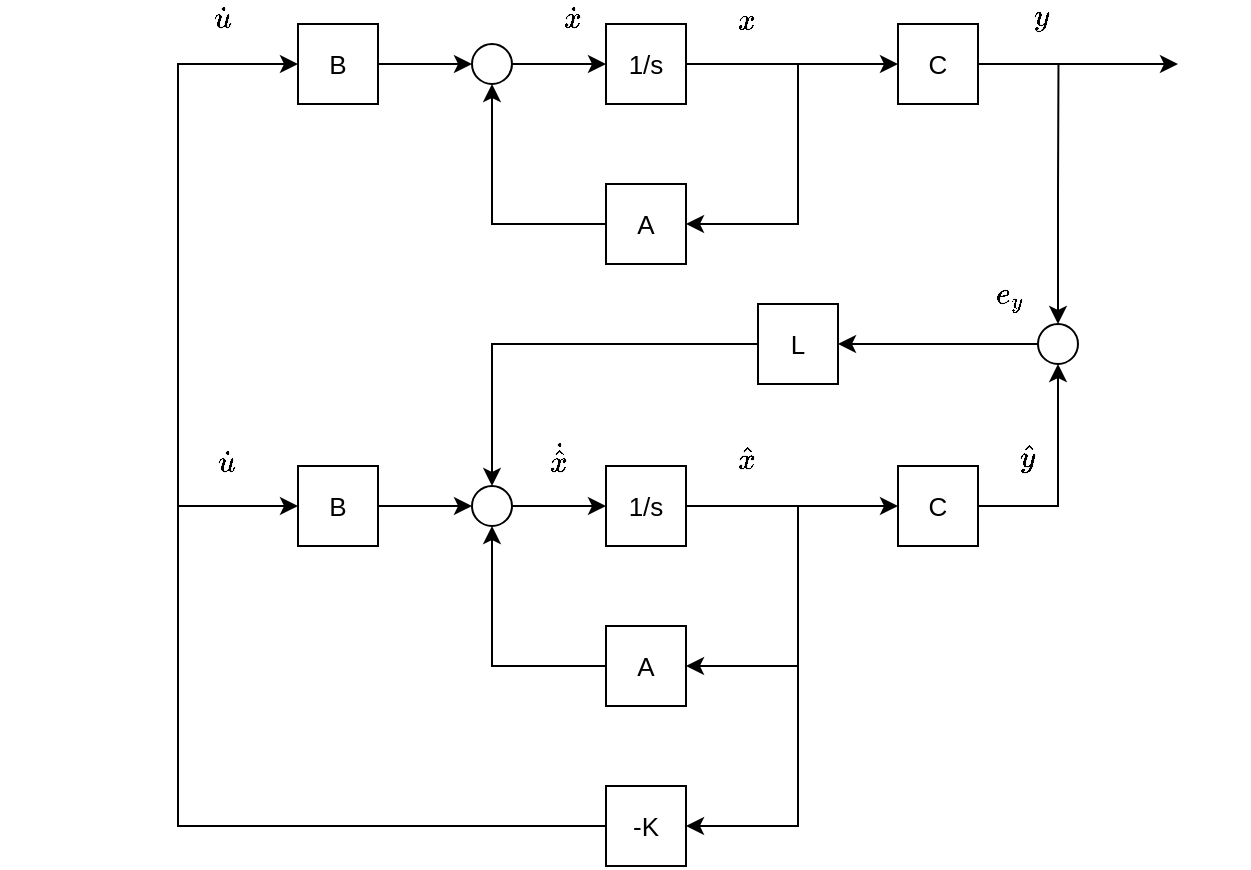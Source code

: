 <mxfile version="18.0.7" type="github">
  <diagram id="FACNEUS64CCorlGvsynq" name="Page-1">
    <mxGraphModel dx="962" dy="537" grid="1" gridSize="10" guides="1" tooltips="1" connect="1" arrows="1" fold="1" page="1" pageScale="1" pageWidth="827" pageHeight="1169" math="1" shadow="0">
      <root>
        <mxCell id="0" />
        <mxCell id="1" parent="0" />
        <mxCell id="-59EvZmD5TNxzZre4VTn-7" value="" style="edgeStyle=orthogonalEdgeStyle;rounded=0;orthogonalLoop=1;jettySize=auto;html=1;fontSize=13;" edge="1" parent="1" source="-59EvZmD5TNxzZre4VTn-1" target="-59EvZmD5TNxzZre4VTn-6">
          <mxGeometry relative="1" as="geometry" />
        </mxCell>
        <mxCell id="-59EvZmD5TNxzZre4VTn-1" value="B" style="rounded=0;whiteSpace=wrap;html=1;fontSize=13;" vertex="1" parent="1">
          <mxGeometry x="260" y="41" width="40" height="40" as="geometry" />
        </mxCell>
        <mxCell id="-59EvZmD5TNxzZre4VTn-10" value="" style="edgeStyle=orthogonalEdgeStyle;rounded=0;orthogonalLoop=1;jettySize=auto;html=1;fontSize=13;" edge="1" parent="1" source="-59EvZmD5TNxzZre4VTn-2" target="-59EvZmD5TNxzZre4VTn-3">
          <mxGeometry relative="1" as="geometry" />
        </mxCell>
        <mxCell id="-59EvZmD5TNxzZre4VTn-31" value="\begin{equation} x \end{equation}" style="edgeLabel;html=1;align=center;verticalAlign=middle;resizable=0;points=[];fontSize=13;" vertex="1" connectable="0" parent="-59EvZmD5TNxzZre4VTn-10">
          <mxGeometry x="-0.446" relative="1" as="geometry">
            <mxPoint y="-22" as="offset" />
          </mxGeometry>
        </mxCell>
        <mxCell id="-59EvZmD5TNxzZre4VTn-2" value="1/s" style="rounded=0;whiteSpace=wrap;html=1;fontSize=13;" vertex="1" parent="1">
          <mxGeometry x="414" y="41" width="40" height="40" as="geometry" />
        </mxCell>
        <mxCell id="-59EvZmD5TNxzZre4VTn-13" style="edgeStyle=orthogonalEdgeStyle;rounded=0;orthogonalLoop=1;jettySize=auto;html=1;startArrow=none;startFill=0;endArrow=classic;endFill=1;fontSize=13;" edge="1" parent="1" source="-59EvZmD5TNxzZre4VTn-3">
          <mxGeometry relative="1" as="geometry">
            <mxPoint x="700" y="61" as="targetPoint" />
          </mxGeometry>
        </mxCell>
        <mxCell id="-59EvZmD5TNxzZre4VTn-35" value="\begin{equation} y \end{equation}" style="edgeLabel;html=1;align=center;verticalAlign=middle;resizable=0;points=[];fontSize=13;" vertex="1" connectable="0" parent="-59EvZmD5TNxzZre4VTn-13">
          <mxGeometry x="-0.567" y="-1" relative="1" as="geometry">
            <mxPoint x="9" y="-25" as="offset" />
          </mxGeometry>
        </mxCell>
        <mxCell id="-59EvZmD5TNxzZre4VTn-3" value="C" style="rounded=0;whiteSpace=wrap;html=1;fontSize=13;" vertex="1" parent="1">
          <mxGeometry x="560" y="41" width="40" height="40" as="geometry" />
        </mxCell>
        <mxCell id="-59EvZmD5TNxzZre4VTn-9" style="edgeStyle=orthogonalEdgeStyle;rounded=0;orthogonalLoop=1;jettySize=auto;html=1;exitX=0;exitY=0.5;exitDx=0;exitDy=0;entryX=0.5;entryY=1;entryDx=0;entryDy=0;fontSize=13;" edge="1" parent="1" source="-59EvZmD5TNxzZre4VTn-5" target="-59EvZmD5TNxzZre4VTn-6">
          <mxGeometry relative="1" as="geometry" />
        </mxCell>
        <mxCell id="-59EvZmD5TNxzZre4VTn-11" style="edgeStyle=orthogonalEdgeStyle;rounded=0;orthogonalLoop=1;jettySize=auto;html=1;exitX=1;exitY=0.5;exitDx=0;exitDy=0;endArrow=none;endFill=0;startArrow=classic;startFill=1;fontSize=13;" edge="1" parent="1" source="-59EvZmD5TNxzZre4VTn-5">
          <mxGeometry relative="1" as="geometry">
            <mxPoint x="494" y="61" as="targetPoint" />
            <Array as="points">
              <mxPoint x="510" y="141" />
              <mxPoint x="510" y="61" />
            </Array>
          </mxGeometry>
        </mxCell>
        <mxCell id="-59EvZmD5TNxzZre4VTn-5" value="A" style="rounded=0;whiteSpace=wrap;html=1;fontSize=13;" vertex="1" parent="1">
          <mxGeometry x="414" y="121" width="40" height="40" as="geometry" />
        </mxCell>
        <mxCell id="-59EvZmD5TNxzZre4VTn-8" value="" style="edgeStyle=orthogonalEdgeStyle;rounded=0;orthogonalLoop=1;jettySize=auto;html=1;fontSize=13;" edge="1" parent="1" source="-59EvZmD5TNxzZre4VTn-6" target="-59EvZmD5TNxzZre4VTn-2">
          <mxGeometry relative="1" as="geometry" />
        </mxCell>
        <mxCell id="-59EvZmD5TNxzZre4VTn-32" value="\begin{equation} \dot{x} \end{equation}" style="edgeLabel;html=1;align=center;verticalAlign=middle;resizable=0;points=[];fontSize=13;" vertex="1" connectable="0" parent="-59EvZmD5TNxzZre4VTn-8">
          <mxGeometry x="0.248" relative="1" as="geometry">
            <mxPoint y="-23" as="offset" />
          </mxGeometry>
        </mxCell>
        <mxCell id="-59EvZmD5TNxzZre4VTn-6" value="" style="ellipse;whiteSpace=wrap;html=1;aspect=fixed;fontSize=13;" vertex="1" parent="1">
          <mxGeometry x="347" y="51" width="20" height="20" as="geometry" />
        </mxCell>
        <mxCell id="-59EvZmD5TNxzZre4VTn-14" style="edgeStyle=orthogonalEdgeStyle;rounded=0;orthogonalLoop=1;jettySize=auto;html=1;exitX=0.5;exitY=0;exitDx=0;exitDy=0;startArrow=classic;startFill=1;endArrow=none;endFill=0;fontSize=13;" edge="1" parent="1" source="-59EvZmD5TNxzZre4VTn-12">
          <mxGeometry relative="1" as="geometry">
            <mxPoint x="640.238" y="61" as="targetPoint" />
          </mxGeometry>
        </mxCell>
        <mxCell id="-59EvZmD5TNxzZre4VTn-25" style="edgeStyle=orthogonalEdgeStyle;rounded=0;orthogonalLoop=1;jettySize=auto;html=1;exitX=0;exitY=0.5;exitDx=0;exitDy=0;entryX=1;entryY=0.5;entryDx=0;entryDy=0;startArrow=none;startFill=0;endArrow=classic;endFill=1;fontSize=13;" edge="1" parent="1" source="-59EvZmD5TNxzZre4VTn-12" target="-59EvZmD5TNxzZre4VTn-45">
          <mxGeometry relative="1" as="geometry" />
        </mxCell>
        <mxCell id="-59EvZmD5TNxzZre4VTn-44" value="\begin{equation} e_y \end{equation}" style="edgeLabel;html=1;align=center;verticalAlign=middle;resizable=0;points=[];fontSize=13;" vertex="1" connectable="0" parent="-59EvZmD5TNxzZre4VTn-25">
          <mxGeometry x="-0.615" y="-2" relative="1" as="geometry">
            <mxPoint x="4" y="-22" as="offset" />
          </mxGeometry>
        </mxCell>
        <mxCell id="-59EvZmD5TNxzZre4VTn-12" value="" style="ellipse;whiteSpace=wrap;html=1;aspect=fixed;fontSize=13;" vertex="1" parent="1">
          <mxGeometry x="630" y="191" width="20" height="20" as="geometry" />
        </mxCell>
        <mxCell id="-59EvZmD5TNxzZre4VTn-15" value="" style="edgeStyle=orthogonalEdgeStyle;rounded=0;orthogonalLoop=1;jettySize=auto;html=1;fontSize=13;" edge="1" parent="1" source="-59EvZmD5TNxzZre4VTn-16" target="-59EvZmD5TNxzZre4VTn-24">
          <mxGeometry relative="1" as="geometry" />
        </mxCell>
        <mxCell id="-59EvZmD5TNxzZre4VTn-30" style="edgeStyle=orthogonalEdgeStyle;rounded=0;orthogonalLoop=1;jettySize=auto;html=1;exitX=0;exitY=0.5;exitDx=0;exitDy=0;startArrow=classic;startFill=1;endArrow=none;endFill=0;fontSize=13;" edge="1" parent="1" source="-59EvZmD5TNxzZre4VTn-16">
          <mxGeometry relative="1" as="geometry">
            <mxPoint x="200" y="282" as="targetPoint" />
          </mxGeometry>
        </mxCell>
        <mxCell id="-59EvZmD5TNxzZre4VTn-42" value="\begin{equation} \dot{u} \end{equation}" style="edgeLabel;html=1;align=center;verticalAlign=middle;resizable=0;points=[];fontSize=13;" vertex="1" connectable="0" parent="-59EvZmD5TNxzZre4VTn-30">
          <mxGeometry x="0.214" y="-1" relative="1" as="geometry">
            <mxPoint y="-22" as="offset" />
          </mxGeometry>
        </mxCell>
        <mxCell id="-59EvZmD5TNxzZre4VTn-16" value="B" style="rounded=0;whiteSpace=wrap;html=1;fontSize=13;" vertex="1" parent="1">
          <mxGeometry x="260" y="262" width="40" height="40" as="geometry" />
        </mxCell>
        <mxCell id="-59EvZmD5TNxzZre4VTn-17" value="" style="edgeStyle=orthogonalEdgeStyle;rounded=0;orthogonalLoop=1;jettySize=auto;html=1;fontSize=13;" edge="1" parent="1" source="-59EvZmD5TNxzZre4VTn-18" target="-59EvZmD5TNxzZre4VTn-19">
          <mxGeometry relative="1" as="geometry" />
        </mxCell>
        <mxCell id="-59EvZmD5TNxzZre4VTn-40" value="\begin{equation} \hat{x} \end{equation}" style="edgeLabel;html=1;align=center;verticalAlign=middle;resizable=0;points=[];fontSize=13;" vertex="1" connectable="0" parent="-59EvZmD5TNxzZre4VTn-17">
          <mxGeometry x="-0.351" y="1" relative="1" as="geometry">
            <mxPoint x="-5" y="-22" as="offset" />
          </mxGeometry>
        </mxCell>
        <mxCell id="-59EvZmD5TNxzZre4VTn-18" value="1/s" style="rounded=0;whiteSpace=wrap;html=1;fontSize=13;" vertex="1" parent="1">
          <mxGeometry x="414" y="262" width="40" height="40" as="geometry" />
        </mxCell>
        <mxCell id="-59EvZmD5TNxzZre4VTn-26" style="edgeStyle=orthogonalEdgeStyle;rounded=0;orthogonalLoop=1;jettySize=auto;html=1;exitX=1;exitY=0.5;exitDx=0;exitDy=0;entryX=0.5;entryY=1;entryDx=0;entryDy=0;startArrow=none;startFill=0;endArrow=classic;endFill=1;fontSize=13;" edge="1" parent="1" source="-59EvZmD5TNxzZre4VTn-19" target="-59EvZmD5TNxzZre4VTn-12">
          <mxGeometry relative="1" as="geometry" />
        </mxCell>
        <mxCell id="-59EvZmD5TNxzZre4VTn-39" value="\begin{equation} \hat{y} \end{equation}" style="edgeLabel;html=1;align=center;verticalAlign=middle;resizable=0;points=[];fontSize=13;" vertex="1" connectable="0" parent="-59EvZmD5TNxzZre4VTn-26">
          <mxGeometry x="-0.571" y="1" relative="1" as="geometry">
            <mxPoint y="-23" as="offset" />
          </mxGeometry>
        </mxCell>
        <mxCell id="-59EvZmD5TNxzZre4VTn-19" value="C" style="rounded=0;whiteSpace=wrap;html=1;fontSize=13;" vertex="1" parent="1">
          <mxGeometry x="560" y="262" width="40" height="40" as="geometry" />
        </mxCell>
        <mxCell id="-59EvZmD5TNxzZre4VTn-20" style="edgeStyle=orthogonalEdgeStyle;rounded=0;orthogonalLoop=1;jettySize=auto;html=1;exitX=0;exitY=0.5;exitDx=0;exitDy=0;entryX=0.5;entryY=1;entryDx=0;entryDy=0;fontSize=13;" edge="1" parent="1" source="-59EvZmD5TNxzZre4VTn-22" target="-59EvZmD5TNxzZre4VTn-24">
          <mxGeometry relative="1" as="geometry" />
        </mxCell>
        <mxCell id="-59EvZmD5TNxzZre4VTn-21" style="edgeStyle=orthogonalEdgeStyle;rounded=0;orthogonalLoop=1;jettySize=auto;html=1;exitX=1;exitY=0.5;exitDx=0;exitDy=0;endArrow=none;endFill=0;startArrow=classic;startFill=1;fontSize=13;" edge="1" parent="1" source="-59EvZmD5TNxzZre4VTn-22">
          <mxGeometry relative="1" as="geometry">
            <mxPoint x="494" y="282" as="targetPoint" />
            <Array as="points">
              <mxPoint x="510" y="362" />
              <mxPoint x="510" y="282" />
            </Array>
          </mxGeometry>
        </mxCell>
        <mxCell id="-59EvZmD5TNxzZre4VTn-22" value="A" style="rounded=0;whiteSpace=wrap;html=1;fontSize=13;" vertex="1" parent="1">
          <mxGeometry x="414" y="342" width="40" height="40" as="geometry" />
        </mxCell>
        <mxCell id="-59EvZmD5TNxzZre4VTn-23" value="" style="edgeStyle=orthogonalEdgeStyle;rounded=0;orthogonalLoop=1;jettySize=auto;html=1;fontSize=13;" edge="1" parent="1" source="-59EvZmD5TNxzZre4VTn-24" target="-59EvZmD5TNxzZre4VTn-18">
          <mxGeometry relative="1" as="geometry" />
        </mxCell>
        <mxCell id="-59EvZmD5TNxzZre4VTn-41" value="\begin{equation} \dot{\hat{x}} \end{equation}" style="edgeLabel;html=1;align=center;verticalAlign=middle;resizable=0;points=[];fontSize=13;" vertex="1" connectable="0" parent="-59EvZmD5TNxzZre4VTn-23">
          <mxGeometry x="0.324" y="1" relative="1" as="geometry">
            <mxPoint x="-8" y="-23" as="offset" />
          </mxGeometry>
        </mxCell>
        <mxCell id="-59EvZmD5TNxzZre4VTn-24" value="" style="ellipse;whiteSpace=wrap;html=1;aspect=fixed;fontSize=13;" vertex="1" parent="1">
          <mxGeometry x="347" y="272" width="20" height="20" as="geometry" />
        </mxCell>
        <mxCell id="-59EvZmD5TNxzZre4VTn-28" style="edgeStyle=orthogonalEdgeStyle;rounded=0;orthogonalLoop=1;jettySize=auto;html=1;exitX=1;exitY=0.5;exitDx=0;exitDy=0;startArrow=classic;startFill=1;endArrow=none;endFill=0;fontSize=13;" edge="1" parent="1" source="-59EvZmD5TNxzZre4VTn-27">
          <mxGeometry relative="1" as="geometry">
            <mxPoint x="494" y="362" as="targetPoint" />
            <Array as="points">
              <mxPoint x="510" y="442" />
              <mxPoint x="510" y="362" />
            </Array>
          </mxGeometry>
        </mxCell>
        <mxCell id="-59EvZmD5TNxzZre4VTn-48" style="edgeStyle=orthogonalEdgeStyle;rounded=0;orthogonalLoop=1;jettySize=auto;html=1;exitX=0;exitY=0.5;exitDx=0;exitDy=0;startArrow=none;startFill=0;endArrow=classic;endFill=1;entryX=0;entryY=0.5;entryDx=0;entryDy=0;fontSize=13;" edge="1" parent="1" source="-59EvZmD5TNxzZre4VTn-27" target="-59EvZmD5TNxzZre4VTn-1">
          <mxGeometry relative="1" as="geometry">
            <mxPoint x="217" y="61" as="targetPoint" />
            <Array as="points">
              <mxPoint x="200" y="442" />
              <mxPoint x="200" y="61" />
            </Array>
          </mxGeometry>
        </mxCell>
        <mxCell id="-59EvZmD5TNxzZre4VTn-49" value="\begin{equation} \dot{u} \end{equation}" style="edgeLabel;html=1;align=center;verticalAlign=middle;resizable=0;points=[];fontSize=13;" vertex="1" connectable="0" parent="-59EvZmD5TNxzZre4VTn-48">
          <mxGeometry x="0.887" y="1" relative="1" as="geometry">
            <mxPoint x="-1" y="-22" as="offset" />
          </mxGeometry>
        </mxCell>
        <mxCell id="-59EvZmD5TNxzZre4VTn-27" value="-K" style="rounded=0;whiteSpace=wrap;html=1;fontSize=13;" vertex="1" parent="1">
          <mxGeometry x="414" y="422" width="40" height="40" as="geometry" />
        </mxCell>
        <mxCell id="-59EvZmD5TNxzZre4VTn-46" style="edgeStyle=orthogonalEdgeStyle;rounded=0;orthogonalLoop=1;jettySize=auto;html=1;exitX=0;exitY=0.5;exitDx=0;exitDy=0;entryX=0.5;entryY=0;entryDx=0;entryDy=0;startArrow=none;startFill=0;endArrow=classic;endFill=1;fontSize=13;" edge="1" parent="1" source="-59EvZmD5TNxzZre4VTn-45" target="-59EvZmD5TNxzZre4VTn-24">
          <mxGeometry relative="1" as="geometry" />
        </mxCell>
        <mxCell id="-59EvZmD5TNxzZre4VTn-45" value="L" style="rounded=0;whiteSpace=wrap;html=1;fontSize=13;" vertex="1" parent="1">
          <mxGeometry x="490" y="181" width="40" height="40" as="geometry" />
        </mxCell>
      </root>
    </mxGraphModel>
  </diagram>
</mxfile>
